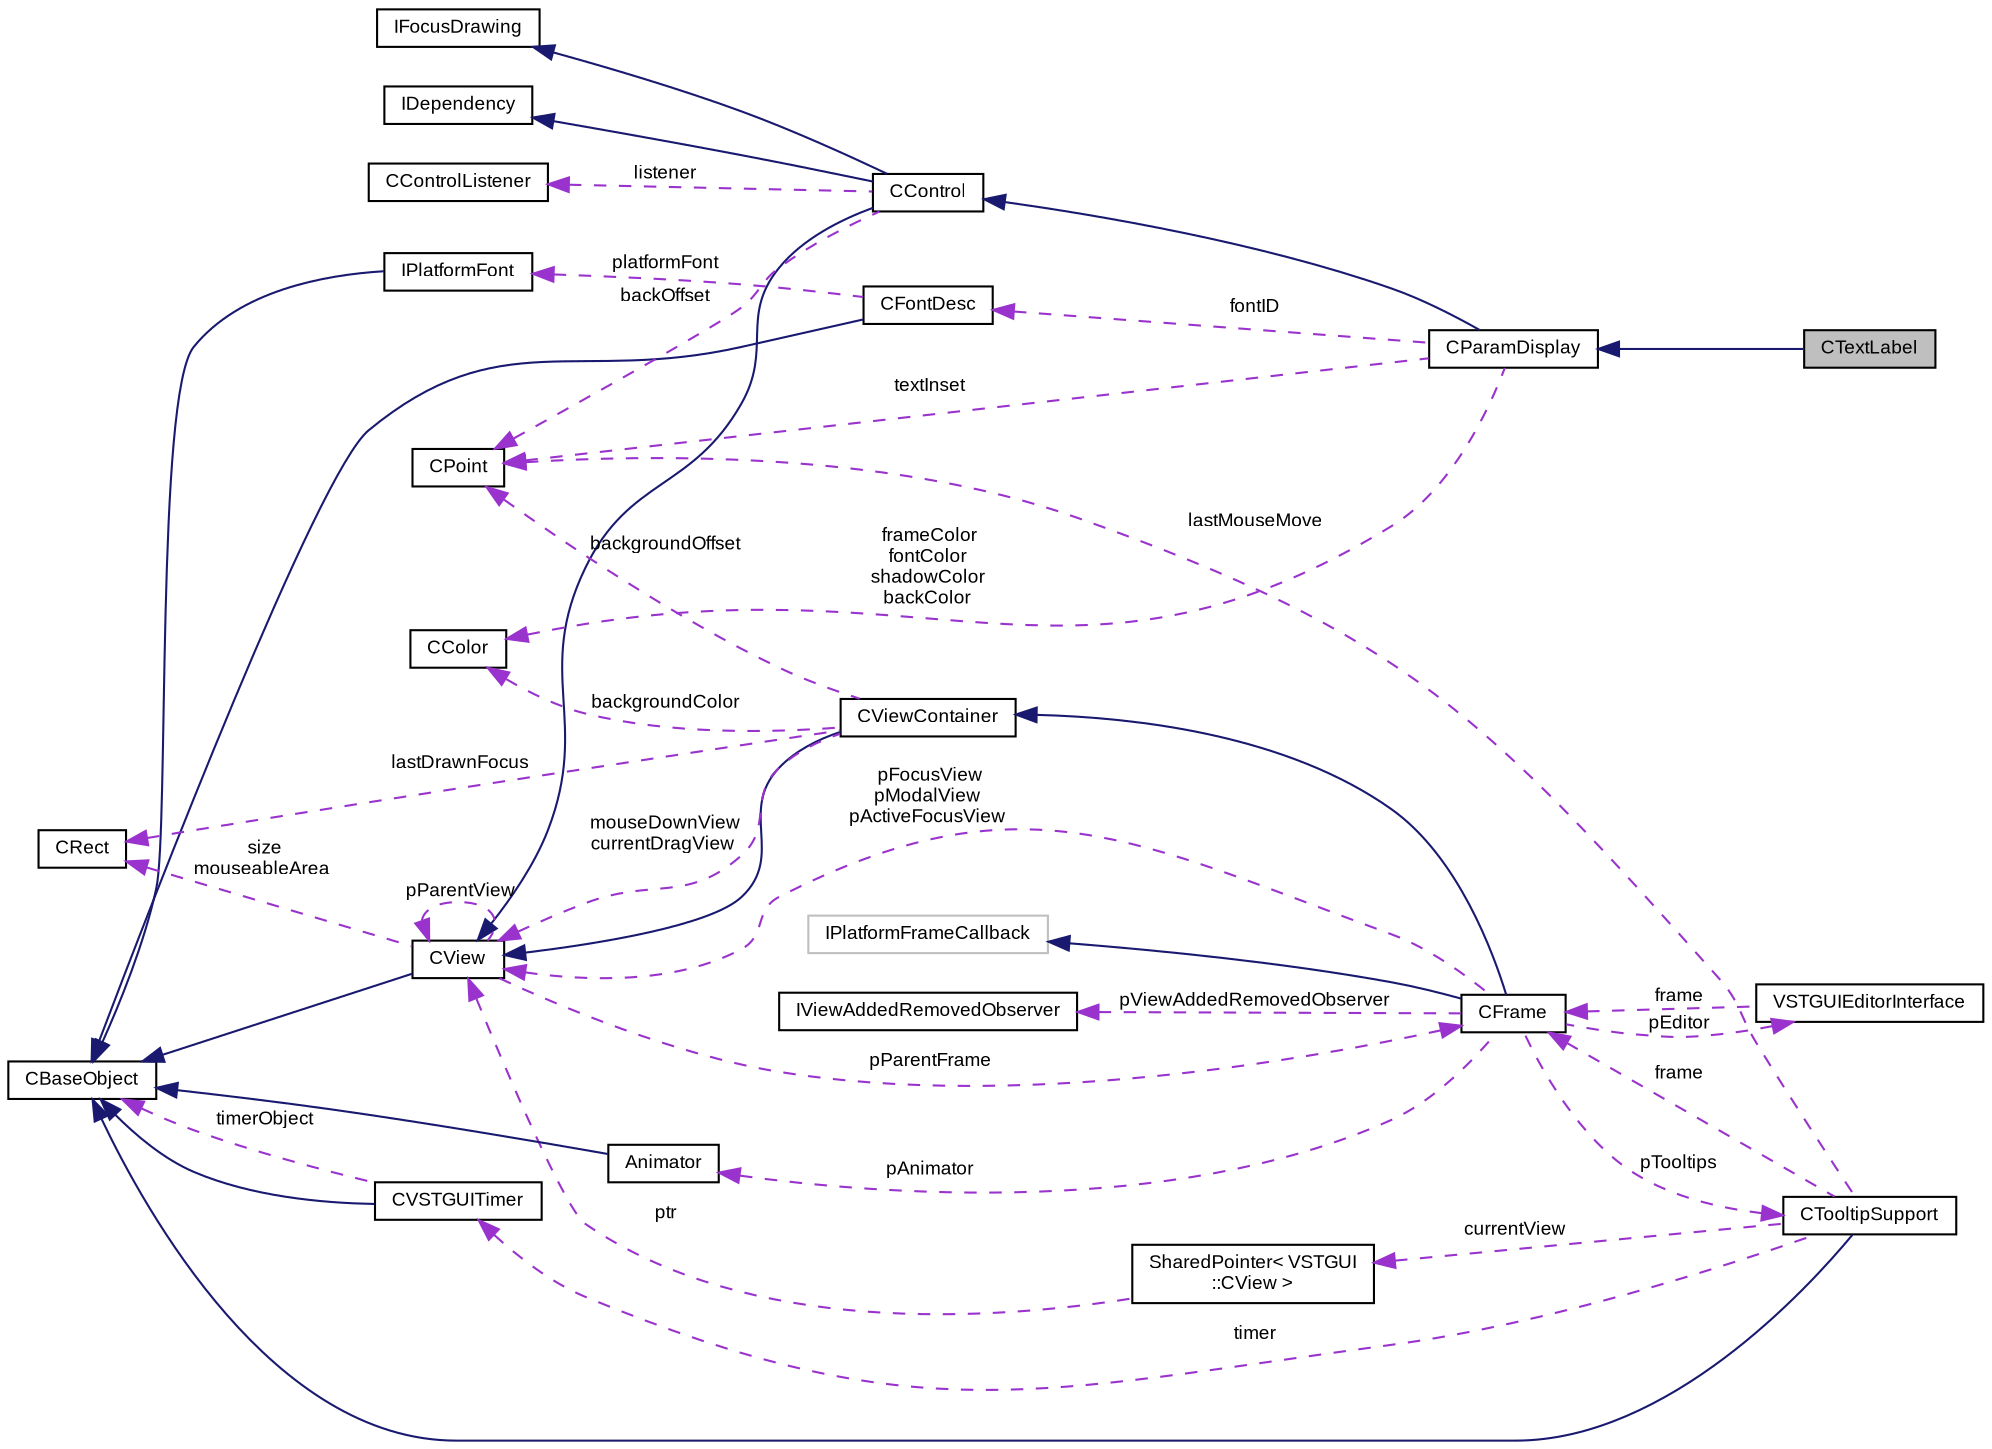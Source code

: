 digraph "CTextLabel"
{
  bgcolor="transparent";
  edge [fontname="Arial",fontsize="9",labelfontname="Arial",labelfontsize="9"];
  node [fontname="Arial",fontsize="9",shape=record];
  rankdir="LR";
  Node1 [label="CTextLabel",height=0.2,width=0.4,color="black", fillcolor="grey75", style="filled" fontcolor="black"];
  Node2 -> Node1 [dir="back",color="midnightblue",fontsize="9",style="solid",fontname="Arial"];
  Node2 [label="CParamDisplay",height=0.2,width=0.4,color="black",URL="$class_v_s_t_g_u_i_1_1_c_param_display.html",tooltip="a parameter display "];
  Node3 -> Node2 [dir="back",color="midnightblue",fontsize="9",style="solid",fontname="Arial"];
  Node3 [label="CControl",height=0.2,width=0.4,color="black",URL="$class_v_s_t_g_u_i_1_1_c_control.html",tooltip="base class of all VSTGUI controls "];
  Node4 -> Node3 [dir="back",color="midnightblue",fontsize="9",style="solid",fontname="Arial"];
  Node4 [label="CView",height=0.2,width=0.4,color="black",URL="$class_v_s_t_g_u_i_1_1_c_view.html",tooltip="Base Class of all view objects. "];
  Node5 -> Node4 [dir="back",color="midnightblue",fontsize="9",style="solid",fontname="Arial"];
  Node5 [label="CBaseObject",height=0.2,width=0.4,color="black",URL="$class_v_s_t_g_u_i_1_1_c_base_object.html",tooltip="Base Object with reference counter. "];
  Node6 -> Node4 [dir="back",color="darkorchid3",fontsize="9",style="dashed",label=" pParentFrame" ,fontname="Arial"];
  Node6 [label="CFrame",height=0.2,width=0.4,color="black",URL="$class_v_s_t_g_u_i_1_1_c_frame.html",tooltip="The CFrame is the parent container of all views. "];
  Node7 -> Node6 [dir="back",color="midnightblue",fontsize="9",style="solid",fontname="Arial"];
  Node7 [label="CViewContainer",height=0.2,width=0.4,color="black",URL="$class_v_s_t_g_u_i_1_1_c_view_container.html",tooltip="Container Class of CView objects. "];
  Node4 -> Node7 [dir="back",color="midnightblue",fontsize="9",style="solid",fontname="Arial"];
  Node4 -> Node7 [dir="back",color="darkorchid3",fontsize="9",style="dashed",label=" mouseDownView\ncurrentDragView" ,fontname="Arial"];
  Node8 -> Node7 [dir="back",color="darkorchid3",fontsize="9",style="dashed",label=" backgroundOffset" ,fontname="Arial"];
  Node8 [label="CPoint",height=0.2,width=0.4,color="black",URL="$struct_v_s_t_g_u_i_1_1_c_point.html",tooltip="Point structure. "];
  Node9 -> Node7 [dir="back",color="darkorchid3",fontsize="9",style="dashed",label=" backgroundColor" ,fontname="Arial"];
  Node9 [label="CColor",height=0.2,width=0.4,color="black",URL="$struct_v_s_t_g_u_i_1_1_c_color.html",tooltip="RGBA Color structure. "];
  Node10 -> Node7 [dir="back",color="darkorchid3",fontsize="9",style="dashed",label=" lastDrawnFocus" ,fontname="Arial"];
  Node10 [label="CRect",height=0.2,width=0.4,color="black",URL="$struct_v_s_t_g_u_i_1_1_c_rect.html",tooltip="Rect structure. "];
  Node11 -> Node6 [dir="back",color="midnightblue",fontsize="9",style="solid",fontname="Arial"];
  Node11 [label="IPlatformFrameCallback",height=0.2,width=0.4,color="grey75"];
  Node12 -> Node6 [dir="back",color="darkorchid3",fontsize="9",style="dashed",label=" pViewAddedRemovedObserver" ,fontname="Arial"];
  Node12 [label="IViewAddedRemovedObserver",height=0.2,width=0.4,color="black",URL="$class_v_s_t_g_u_i_1_1_i_view_added_removed_observer.html",tooltip="view added removed observer interface for CFrame "];
  Node4 -> Node6 [dir="back",color="darkorchid3",fontsize="9",style="dashed",label=" pFocusView\npModalView\npActiveFocusView" ,fontname="Arial"];
  Node13 -> Node6 [dir="back",color="darkorchid3",fontsize="9",style="dashed",label=" pAnimator" ,fontname="Arial"];
  Node13 [label="Animator",height=0.2,width=0.4,color="black",URL="$class_v_s_t_g_u_i_1_1_animation_1_1_animator.html",tooltip="Animation runner. "];
  Node5 -> Node13 [dir="back",color="midnightblue",fontsize="9",style="solid",fontname="Arial"];
  Node14 -> Node6 [dir="back",color="darkorchid3",fontsize="9",style="dashed",label=" pTooltips" ,fontname="Arial"];
  Node14 [label="CTooltipSupport",height=0.2,width=0.4,color="black",URL="$class_v_s_t_g_u_i_1_1_c_tooltip_support.html",tooltip="Generic Tooltip Support class. "];
  Node5 -> Node14 [dir="back",color="midnightblue",fontsize="9",style="solid",fontname="Arial"];
  Node6 -> Node14 [dir="back",color="darkorchid3",fontsize="9",style="dashed",label=" frame" ,fontname="Arial"];
  Node8 -> Node14 [dir="back",color="darkorchid3",fontsize="9",style="dashed",label=" lastMouseMove" ,fontname="Arial"];
  Node15 -> Node14 [dir="back",color="darkorchid3",fontsize="9",style="dashed",label=" timer" ,fontname="Arial"];
  Node15 [label="CVSTGUITimer",height=0.2,width=0.4,color="black",URL="$class_v_s_t_g_u_i_1_1_c_v_s_t_g_u_i_timer.html",tooltip="A timer class, which posts timer messages to CBaseObjects. "];
  Node5 -> Node15 [dir="back",color="midnightblue",fontsize="9",style="solid",fontname="Arial"];
  Node5 -> Node15 [dir="back",color="darkorchid3",fontsize="9",style="dashed",label=" timerObject" ,fontname="Arial"];
  Node16 -> Node14 [dir="back",color="darkorchid3",fontsize="9",style="dashed",label=" currentView" ,fontname="Arial"];
  Node16 [label="SharedPointer\< VSTGUI\l::CView \>",height=0.2,width=0.4,color="black",URL="$class_v_s_t_g_u_i_1_1_shared_pointer.html"];
  Node4 -> Node16 [dir="back",color="darkorchid3",fontsize="9",style="dashed",label=" ptr" ,fontname="Arial"];
  Node17 -> Node6 [dir="back",color="darkorchid3",fontsize="9",style="dashed",label=" pEditor" ,fontname="Arial"];
  Node17 [label="VSTGUIEditorInterface",height=0.2,width=0.4,color="black",URL="$class_v_s_t_g_u_i_1_1_v_s_t_g_u_i_editor_interface.html"];
  Node6 -> Node17 [dir="back",color="darkorchid3",fontsize="9",style="dashed",label=" frame" ,fontname="Arial"];
  Node4 -> Node4 [dir="back",color="darkorchid3",fontsize="9",style="dashed",label=" pParentView" ,fontname="Arial"];
  Node10 -> Node4 [dir="back",color="darkorchid3",fontsize="9",style="dashed",label=" size\nmouseableArea" ,fontname="Arial"];
  Node18 -> Node3 [dir="back",color="midnightblue",fontsize="9",style="solid",fontname="Arial"];
  Node18 [label="IFocusDrawing",height=0.2,width=0.4,color="black",URL="$class_v_s_t_g_u_i_1_1_i_focus_drawing.html",tooltip="Custom focus drawing interface. "];
  Node19 -> Node3 [dir="back",color="midnightblue",fontsize="9",style="solid",fontname="Arial"];
  Node19 [label="IDependency",height=0.2,width=0.4,color="black",URL="$class_v_s_t_g_u_i_1_1_i_dependency.html",tooltip="simple dependency between objects. "];
  Node20 -> Node3 [dir="back",color="darkorchid3",fontsize="9",style="dashed",label=" listener" ,fontname="Arial"];
  Node20 [label="CControlListener",height=0.2,width=0.4,color="black",URL="$class_c_control_listener.html"];
  Node8 -> Node3 [dir="back",color="darkorchid3",fontsize="9",style="dashed",label=" backOffset" ,fontname="Arial"];
  Node21 -> Node2 [dir="back",color="darkorchid3",fontsize="9",style="dashed",label=" fontID" ,fontname="Arial"];
  Node21 [label="CFontDesc",height=0.2,width=0.4,color="black",URL="$class_v_s_t_g_u_i_1_1_c_font_desc.html",tooltip="font class "];
  Node5 -> Node21 [dir="back",color="midnightblue",fontsize="9",style="solid",fontname="Arial"];
  Node22 -> Node21 [dir="back",color="darkorchid3",fontsize="9",style="dashed",label=" platformFont" ,fontname="Arial"];
  Node22 [label="IPlatformFont",height=0.2,width=0.4,color="black",URL="$class_v_s_t_g_u_i_1_1_i_platform_font.html",tooltip="platform font class "];
  Node5 -> Node22 [dir="back",color="midnightblue",fontsize="9",style="solid",fontname="Arial"];
  Node8 -> Node2 [dir="back",color="darkorchid3",fontsize="9",style="dashed",label=" textInset" ,fontname="Arial"];
  Node9 -> Node2 [dir="back",color="darkorchid3",fontsize="9",style="dashed",label=" frameColor\nfontColor\nshadowColor\nbackColor" ,fontname="Arial"];
}
